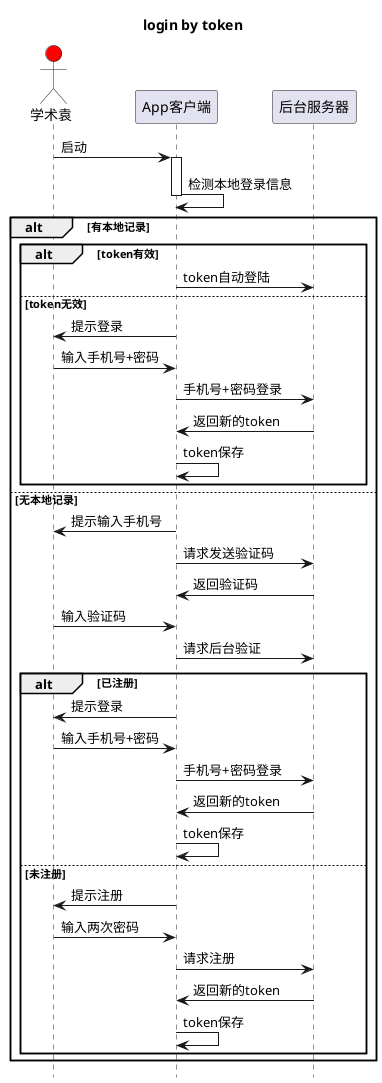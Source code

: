 @startuml
hide footbox
title login by token
actor "学术袁" as Y #red

Y->"App客户端" as A :启动
activate A
A->A : 检测本地登录信息

alt 有本地记录
    alt token有效
           deactivate A
           A-> "后台服务器" as H :token自动登陆
    else token无效
           A-> Y : 提示登录
           Y-> A : 输入手机号+密码
           A-> H : 手机号+密码登录
           H-> A : 返回新的token
           A-> A : token保存
    end
else 无本地记录
 A-> Y : 提示输入手机号
 A-> H : 请求发送验证码
 H->A : 返回验证码
 Y->A : 输入验证码
 A->H : 请求后台验证
    alt 已注册
        A-> Y : 提示登录
        Y-> A : 输入手机号+密码
        A-> H : 手机号+密码登录
        H-> A : 返回新的token
        A-> A : token保存
    else 未注册
        A-> Y : 提示注册
        Y-> A : 输入两次密码
        A-> H : 请求注册
        H-> A : 返回新的token
        A-> A : token保存
    end
end
@enduml

